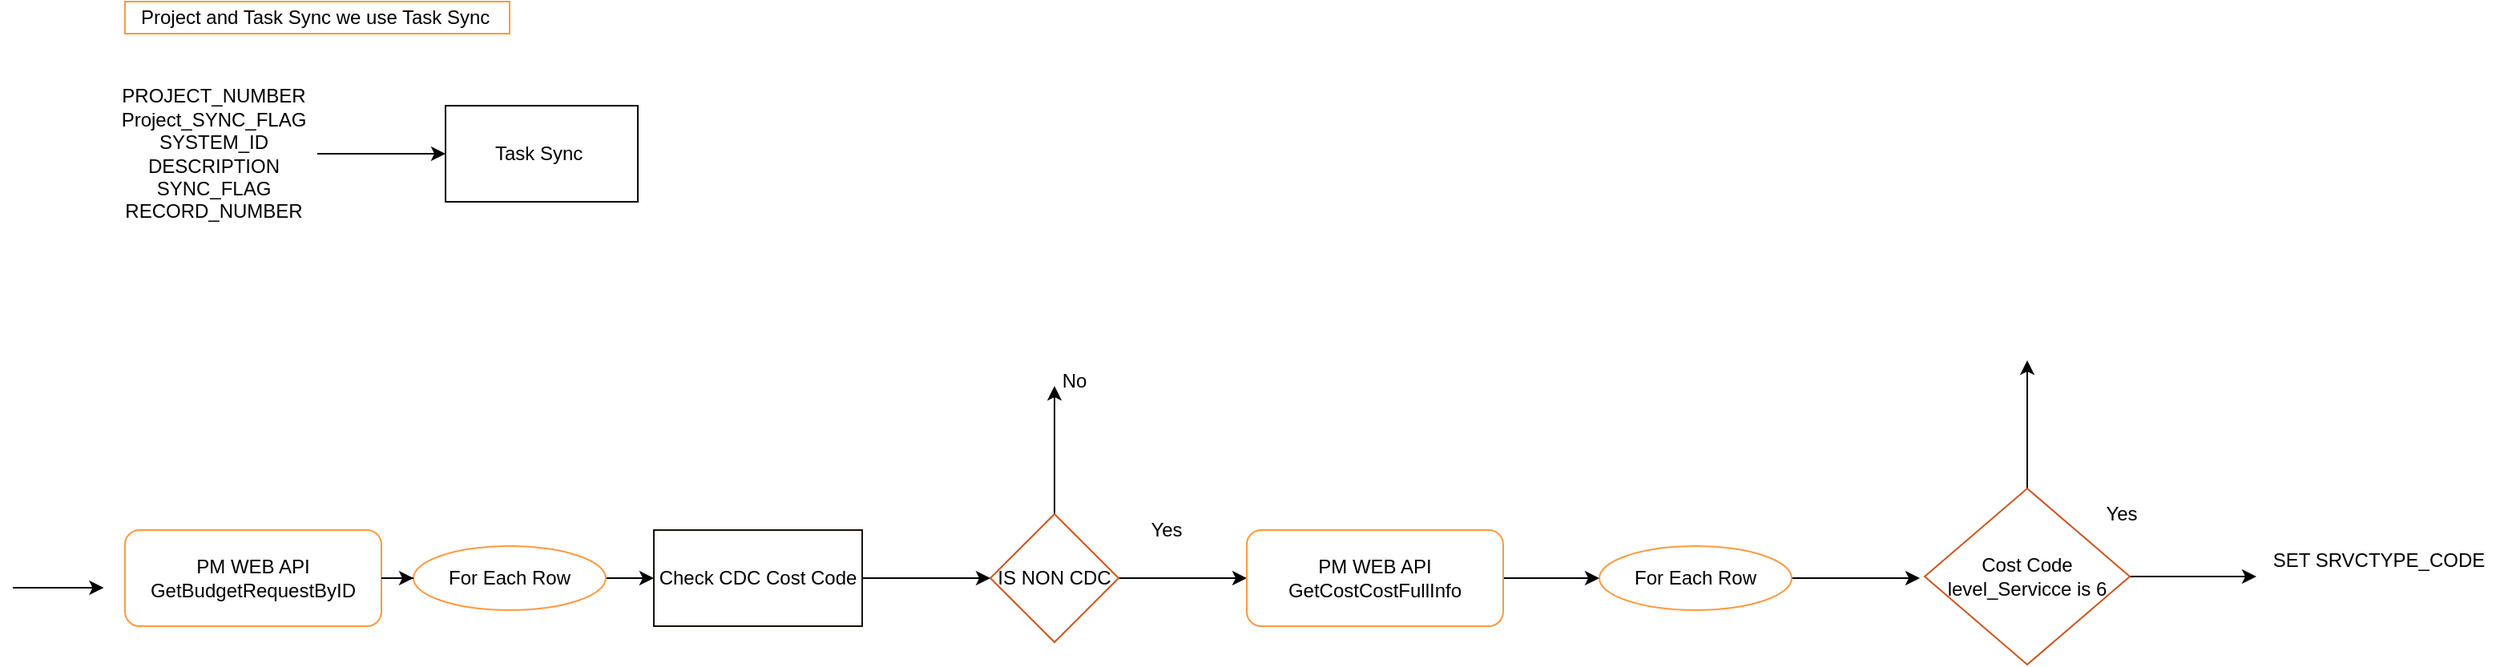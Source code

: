 <mxfile version="12.5.6" type="github"><diagram id="S6xj362sScFlRW0MPtzr" name="Page-1"><mxGraphModel dx="2414" dy="840" grid="1" gridSize="10" guides="1" tooltips="1" connect="1" arrows="1" fold="1" page="1" pageScale="1" pageWidth="850" pageHeight="1100" math="0" shadow="0"><root><mxCell id="0"/><mxCell id="1" parent="0"/><mxCell id="KzRZlqO3SLwy7wh2SU5o-11" value="Project and Task Sync we use Task Sync&amp;nbsp;" style="text;html=1;align=center;verticalAlign=middle;resizable=0;points=[];autosize=1;strokeColor=#FF9940;" vertex="1" parent="1"><mxGeometry x="-770" y="40" width="240" height="20" as="geometry"/></mxCell><mxCell id="KzRZlqO3SLwy7wh2SU5o-16" value="" style="edgeStyle=orthogonalEdgeStyle;rounded=0;orthogonalLoop=1;jettySize=auto;html=1;" edge="1" parent="1" source="KzRZlqO3SLwy7wh2SU5o-17"><mxGeometry relative="1" as="geometry"><mxPoint x="-570" y="135" as="targetPoint"/></mxGeometry></mxCell><mxCell id="KzRZlqO3SLwy7wh2SU5o-17" value="&lt;div&gt;PROJECT_NUMBER&lt;/div&gt;&lt;div&gt;Project_SYNC_FLAG&lt;/div&gt;&lt;div&gt;SYSTEM_ID&lt;/div&gt;&lt;div&gt;DESCRIPTION&lt;/div&gt;&lt;div&gt;SYNC_FLAG&lt;/div&gt;&lt;div&gt;RECORD_NUMBER&lt;/div&gt;" style="text;html=1;align=center;verticalAlign=middle;resizable=0;points=[];autosize=1;" vertex="1" parent="1"><mxGeometry x="-780" y="90" width="130" height="90" as="geometry"/></mxCell><mxCell id="KzRZlqO3SLwy7wh2SU5o-18" value="Task Sync&amp;nbsp;" style="rounded=0;whiteSpace=wrap;html=1;" vertex="1" parent="1"><mxGeometry x="-570" y="105" width="120" height="60" as="geometry"/></mxCell><mxCell id="KzRZlqO3SLwy7wh2SU5o-27" value="" style="edgeStyle=orthogonalEdgeStyle;rounded=0;orthogonalLoop=1;jettySize=auto;html=1;" edge="1" parent="1" source="KzRZlqO3SLwy7wh2SU5o-29"><mxGeometry relative="1" as="geometry"><mxPoint x="-440" y="400" as="targetPoint"/></mxGeometry></mxCell><mxCell id="KzRZlqO3SLwy7wh2SU5o-20" value="PM WEB API&lt;br&gt;GetBudgetRequestByID" style="rounded=1;whiteSpace=wrap;html=1;strokeColor=#FF9940;" vertex="1" parent="1"><mxGeometry x="-770" y="370" width="160" height="60" as="geometry"/></mxCell><mxCell id="KzRZlqO3SLwy7wh2SU5o-24" value="" style="endArrow=classic;html=1;entryX=-0.083;entryY=0.6;entryDx=0;entryDy=0;entryPerimeter=0;" edge="1" parent="1" target="KzRZlqO3SLwy7wh2SU5o-20"><mxGeometry width="50" height="50" relative="1" as="geometry"><mxPoint x="-840" y="406" as="sourcePoint"/><mxPoint x="-730" y="450" as="targetPoint"/></mxGeometry></mxCell><mxCell id="KzRZlqO3SLwy7wh2SU5o-29" value="For Each Row" style="ellipse;whiteSpace=wrap;html=1;strokeColor=#FF9940;" vertex="1" parent="1"><mxGeometry x="-590" y="380" width="120" height="40" as="geometry"/></mxCell><mxCell id="KzRZlqO3SLwy7wh2SU5o-30" value="" style="edgeStyle=orthogonalEdgeStyle;rounded=0;orthogonalLoop=1;jettySize=auto;html=1;" edge="1" parent="1" source="KzRZlqO3SLwy7wh2SU5o-20" target="KzRZlqO3SLwy7wh2SU5o-29"><mxGeometry relative="1" as="geometry"><mxPoint x="-610" y="400" as="sourcePoint"/><mxPoint x="-440" y="400" as="targetPoint"/></mxGeometry></mxCell><mxCell id="KzRZlqO3SLwy7wh2SU5o-43" value="" style="edgeStyle=orthogonalEdgeStyle;rounded=0;orthogonalLoop=1;jettySize=auto;html=1;" edge="1" parent="1" source="KzRZlqO3SLwy7wh2SU5o-31"><mxGeometry relative="1" as="geometry"><mxPoint x="-230" y="400" as="targetPoint"/></mxGeometry></mxCell><mxCell id="KzRZlqO3SLwy7wh2SU5o-31" value="Check CDC Cost Code" style="rounded=0;whiteSpace=wrap;html=1;strokeColor=#190F06;" vertex="1" parent="1"><mxGeometry x="-440" y="370" width="130" height="60" as="geometry"/></mxCell><mxCell id="KzRZlqO3SLwy7wh2SU5o-48" value="" style="edgeStyle=orthogonalEdgeStyle;rounded=0;orthogonalLoop=1;jettySize=auto;html=1;" edge="1" parent="1" source="KzRZlqO3SLwy7wh2SU5o-44"><mxGeometry relative="1" as="geometry"><mxPoint x="-190" y="280" as="targetPoint"/></mxGeometry></mxCell><mxCell id="KzRZlqO3SLwy7wh2SU5o-66" value="" style="edgeStyle=orthogonalEdgeStyle;rounded=0;orthogonalLoop=1;jettySize=auto;html=1;" edge="1" parent="1" source="KzRZlqO3SLwy7wh2SU5o-44"><mxGeometry relative="1" as="geometry"><mxPoint x="-70" y="400" as="targetPoint"/></mxGeometry></mxCell><mxCell id="KzRZlqO3SLwy7wh2SU5o-44" value="IS NON CDC" style="rhombus;whiteSpace=wrap;html=1;strokeColor=#C9561C;" vertex="1" parent="1"><mxGeometry x="-230" y="360" width="80" height="80" as="geometry"/></mxCell><mxCell id="KzRZlqO3SLwy7wh2SU5o-49" value="No" style="text;html=1;align=center;verticalAlign=middle;resizable=0;points=[];autosize=1;" vertex="1" parent="1"><mxGeometry x="-193" y="267" width="30" height="20" as="geometry"/></mxCell><mxCell id="KzRZlqO3SLwy7wh2SU5o-50" value="Yes&lt;br&gt;" style="text;html=1;strokeColor=none;fillColor=none;align=center;verticalAlign=middle;whiteSpace=wrap;rounded=0;" vertex="1" parent="1"><mxGeometry x="-140" y="360" width="40" height="20" as="geometry"/></mxCell><mxCell id="KzRZlqO3SLwy7wh2SU5o-70" value="" style="edgeStyle=orthogonalEdgeStyle;rounded=0;orthogonalLoop=1;jettySize=auto;html=1;" edge="1" parent="1" source="KzRZlqO3SLwy7wh2SU5o-68" target="KzRZlqO3SLwy7wh2SU5o-69"><mxGeometry relative="1" as="geometry"/></mxCell><mxCell id="KzRZlqO3SLwy7wh2SU5o-68" value="PM WEB API&lt;br&gt;GetCostCostFullInfo" style="rounded=1;whiteSpace=wrap;html=1;strokeColor=#FF9940;" vertex="1" parent="1"><mxGeometry x="-70" y="370" width="160" height="60" as="geometry"/></mxCell><mxCell id="KzRZlqO3SLwy7wh2SU5o-72" value="" style="edgeStyle=orthogonalEdgeStyle;rounded=0;orthogonalLoop=1;jettySize=auto;html=1;" edge="1" parent="1" source="KzRZlqO3SLwy7wh2SU5o-69"><mxGeometry relative="1" as="geometry"><mxPoint x="350" y="400" as="targetPoint"/></mxGeometry></mxCell><mxCell id="KzRZlqO3SLwy7wh2SU5o-69" value="For Each Row" style="ellipse;whiteSpace=wrap;html=1;strokeColor=#FF9940;" vertex="1" parent="1"><mxGeometry x="150" y="380" width="120" height="40" as="geometry"/></mxCell><mxCell id="KzRZlqO3SLwy7wh2SU5o-75" value="" style="edgeStyle=orthogonalEdgeStyle;rounded=0;orthogonalLoop=1;jettySize=auto;html=1;" edge="1" parent="1" source="KzRZlqO3SLwy7wh2SU5o-73"><mxGeometry relative="1" as="geometry"><mxPoint x="560" y="399" as="targetPoint"/></mxGeometry></mxCell><mxCell id="KzRZlqO3SLwy7wh2SU5o-77" value="" style="edgeStyle=orthogonalEdgeStyle;rounded=0;orthogonalLoop=1;jettySize=auto;html=1;" edge="1" parent="1" source="KzRZlqO3SLwy7wh2SU5o-73"><mxGeometry relative="1" as="geometry"><mxPoint x="417" y="264" as="targetPoint"/></mxGeometry></mxCell><mxCell id="KzRZlqO3SLwy7wh2SU5o-73" value="Cost Code&lt;br&gt;level_Servicce is 6&lt;br&gt;" style="rhombus;whiteSpace=wrap;html=1;strokeColor=#C9561C;" vertex="1" parent="1"><mxGeometry x="353" y="344" width="128" height="110" as="geometry"/></mxCell><mxCell id="KzRZlqO3SLwy7wh2SU5o-81" value="Yes&lt;br&gt;" style="text;html=1;strokeColor=none;fillColor=none;align=center;verticalAlign=middle;whiteSpace=wrap;rounded=0;" vertex="1" parent="1"><mxGeometry x="456" y="350" width="40" height="20" as="geometry"/></mxCell><mxCell id="KzRZlqO3SLwy7wh2SU5o-84" value="SET SRVCTYPE_CODE&lt;br&gt;" style="text;html=1;align=center;verticalAlign=middle;resizable=0;points=[];autosize=1;" vertex="1" parent="1"><mxGeometry x="561" y="379" width="150" height="20" as="geometry"/></mxCell></root></mxGraphModel></diagram></mxfile>